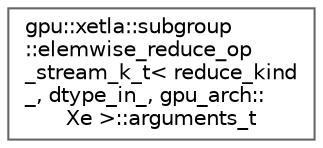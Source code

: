 digraph "Graphical Class Hierarchy"
{
 // LATEX_PDF_SIZE
  bgcolor="transparent";
  edge [fontname=Helvetica,fontsize=10,labelfontname=Helvetica,labelfontsize=10];
  node [fontname=Helvetica,fontsize=10,shape=box,height=0.2,width=0.4];
  rankdir="LR";
  Node0 [id="Node000000",label="gpu::xetla::subgroup\l::elemwise_reduce_op\l_stream_k_t\< reduce_kind\l_, dtype_in_, gpu_arch::\lXe \>::arguments_t",height=0.2,width=0.4,color="grey40", fillcolor="white", style="filled",URL="$structgpu_1_1xetla_1_1subgroup_1_1elemwise__reduce__op__stream__k__t_3_01reduce__kind___00_01dtyf5dcfb1fd31c571deb77c6e0dcb50b4c.html",tooltip=" "];
}
